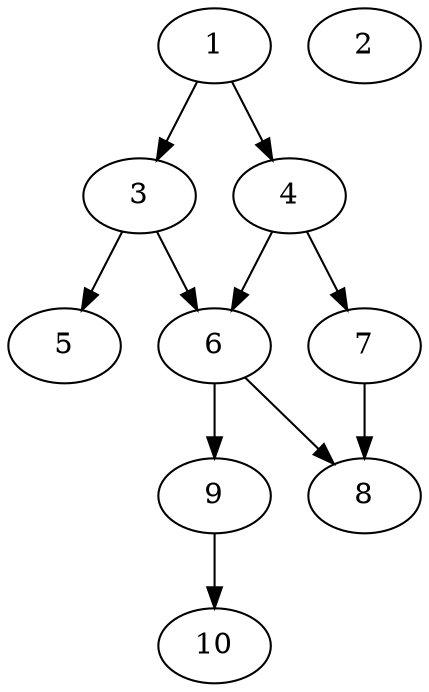 // DAG automatically generated by daggen at Thu Oct  3 13:58:05 2019
// ./daggen --dot -n 10 --ccr 0.3 --fat 0.5 --regular 0.7 --density 0.6 --mindata 5242880 --maxdata 52428800 
digraph G {
  1 [size="34109440", alpha="0.01", expect_size="10232832"] 
  1 -> 3 [size ="10232832"]
  1 -> 4 [size ="10232832"]
  2 [size="80469333", alpha="0.01", expect_size="24140800"] 
  3 [size="43048960", alpha="0.07", expect_size="12914688"] 
  3 -> 5 [size ="12914688"]
  3 -> 6 [size ="12914688"]
  4 [size="127423147", alpha="0.02", expect_size="38226944"] 
  4 -> 6 [size ="38226944"]
  4 -> 7 [size ="38226944"]
  5 [size="147961173", alpha="0.15", expect_size="44388352"] 
  6 [size="97785173", alpha="0.10", expect_size="29335552"] 
  6 -> 8 [size ="29335552"]
  6 -> 9 [size ="29335552"]
  7 [size="116770133", alpha="0.00", expect_size="35031040"] 
  7 -> 8 [size ="35031040"]
  8 [size="144186027", alpha="0.07", expect_size="43255808"] 
  9 [size="18981547", alpha="0.09", expect_size="5694464"] 
  9 -> 10 [size ="5694464"]
  10 [size="79605760", alpha="0.13", expect_size="23881728"] 
}

